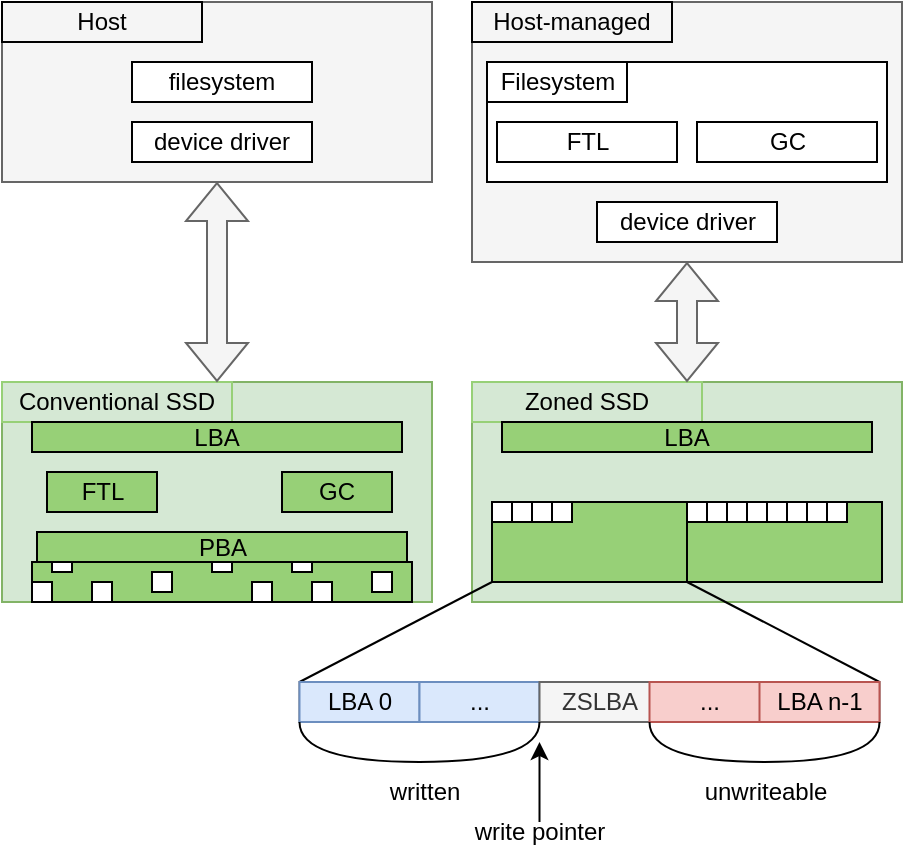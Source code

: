 <mxfile version="19.0.1" type="device"><diagram id="S2L_fBp9i6U7t1u01zK_" name="Page-1"><mxGraphModel dx="1394" dy="1118" grid="1" gridSize="10" guides="1" tooltips="1" connect="1" arrows="1" fold="1" page="1" pageScale="1" pageWidth="850" pageHeight="1100" math="0" shadow="0"><root><mxCell id="0"/><mxCell id="1" parent="0"/><mxCell id="EjdWtdPvNOqtLXStAPh2-137" value="" style="rounded=0;whiteSpace=wrap;html=1;fillColor=#f5f5f5;strokeColor=#666666;fontColor=#333333;" parent="1" vertex="1"><mxGeometry x="-535" y="670" width="215" height="130" as="geometry"/></mxCell><mxCell id="EjdWtdPvNOqtLXStAPh2-138" value="" style="rounded=0;whiteSpace=wrap;html=1;fillColor=#f5f5f5;strokeColor=#666666;fontColor=#333333;" parent="1" vertex="1"><mxGeometry x="-770" y="670" width="215" height="90" as="geometry"/></mxCell><mxCell id="EjdWtdPvNOqtLXStAPh2-139" value="" style="rounded=0;whiteSpace=wrap;html=1;fillColor=#d5e8d4;strokeColor=#82b366;" parent="1" vertex="1"><mxGeometry x="-770" y="860" width="215" height="110" as="geometry"/></mxCell><mxCell id="EjdWtdPvNOqtLXStAPh2-140" value="Host" style="text;html=1;fillColor=none;align=center;verticalAlign=middle;whiteSpace=wrap;rounded=0;strokeColor=#000000;" parent="1" vertex="1"><mxGeometry x="-770" y="670" width="100" height="20" as="geometry"/></mxCell><mxCell id="EjdWtdPvNOqtLXStAPh2-141" value="Conventional SSD" style="text;html=1;fillColor=none;align=center;verticalAlign=middle;whiteSpace=wrap;rounded=0;strokeColor=#97D077;" parent="1" vertex="1"><mxGeometry x="-770" y="860" width="115" height="20" as="geometry"/></mxCell><mxCell id="EjdWtdPvNOqtLXStAPh2-148" value="device driver" style="rounded=0;whiteSpace=wrap;html=1;" parent="1" vertex="1"><mxGeometry x="-705" y="730" width="90" height="20" as="geometry"/></mxCell><mxCell id="EjdWtdPvNOqtLXStAPh2-149" value="filesystem" style="rounded=0;whiteSpace=wrap;html=1;" parent="1" vertex="1"><mxGeometry x="-705" y="700" width="90" height="20" as="geometry"/></mxCell><mxCell id="EjdWtdPvNOqtLXStAPh2-150" value="" style="rounded=0;whiteSpace=wrap;html=1;fillColor=#d5e8d4;strokeColor=#82b366;" parent="1" vertex="1"><mxGeometry x="-535" y="860" width="215" height="110" as="geometry"/></mxCell><mxCell id="EjdWtdPvNOqtLXStAPh2-151" value="Host-managed" style="text;html=1;fillColor=none;align=center;verticalAlign=middle;whiteSpace=wrap;rounded=0;strokeColor=#000000;" parent="1" vertex="1"><mxGeometry x="-535" y="670" width="100" height="20" as="geometry"/></mxCell><mxCell id="EjdWtdPvNOqtLXStAPh2-152" value="Zoned SSD" style="text;html=1;fillColor=none;align=center;verticalAlign=middle;whiteSpace=wrap;rounded=0;strokeColor=#97D077;" parent="1" vertex="1"><mxGeometry x="-535" y="860" width="115" height="20" as="geometry"/></mxCell><mxCell id="EjdWtdPvNOqtLXStAPh2-153" value="device driver" style="rounded=0;whiteSpace=wrap;html=1;" parent="1" vertex="1"><mxGeometry x="-472.5" y="770" width="90" height="20" as="geometry"/></mxCell><mxCell id="EjdWtdPvNOqtLXStAPh2-154" value="" style="rounded=0;whiteSpace=wrap;html=1;" parent="1" vertex="1"><mxGeometry x="-527.5" y="700" width="200" height="60" as="geometry"/></mxCell><mxCell id="EjdWtdPvNOqtLXStAPh2-155" value="" style="group;fontSize=12;" parent="1" vertex="1" connectable="0"><mxGeometry x="-755" y="950" width="190" height="20" as="geometry"/></mxCell><mxCell id="EjdWtdPvNOqtLXStAPh2-156" value="" style="group" parent="EjdWtdPvNOqtLXStAPh2-155" vertex="1" connectable="0"><mxGeometry width="190" height="20" as="geometry"/></mxCell><mxCell id="EjdWtdPvNOqtLXStAPh2-157" value="" style="rounded=0;whiteSpace=wrap;html=1;fillColor=#97D077;" parent="EjdWtdPvNOqtLXStAPh2-156" vertex="1"><mxGeometry width="190" height="20" as="geometry"/></mxCell><mxCell id="STOOS7ufG0Gq4w9KHZ_a-60" value="" style="rounded=0;whiteSpace=wrap;html=1;" vertex="1" parent="EjdWtdPvNOqtLXStAPh2-156"><mxGeometry x="30" y="-15" width="10" height="10" as="geometry"/></mxCell><mxCell id="STOOS7ufG0Gq4w9KHZ_a-61" value="" style="rounded=0;whiteSpace=wrap;html=1;" vertex="1" parent="EjdWtdPvNOqtLXStAPh2-156"><mxGeometry x="40" y="-15" width="10" height="10" as="geometry"/></mxCell><mxCell id="STOOS7ufG0Gq4w9KHZ_a-62" value="" style="rounded=0;whiteSpace=wrap;html=1;" vertex="1" parent="EjdWtdPvNOqtLXStAPh2-156"><mxGeometry x="50" y="-15" width="10" height="10" as="geometry"/></mxCell><mxCell id="STOOS7ufG0Gq4w9KHZ_a-63" value="" style="rounded=0;whiteSpace=wrap;html=1;" vertex="1" parent="EjdWtdPvNOqtLXStAPh2-156"><mxGeometry x="10" y="-5" width="10" height="10" as="geometry"/></mxCell><mxCell id="STOOS7ufG0Gq4w9KHZ_a-64" value="" style="rounded=0;whiteSpace=wrap;html=1;" vertex="1" parent="EjdWtdPvNOqtLXStAPh2-156"><mxGeometry y="10" width="10" height="10" as="geometry"/></mxCell><mxCell id="STOOS7ufG0Gq4w9KHZ_a-65" value="" style="rounded=0;whiteSpace=wrap;html=1;" vertex="1" parent="EjdWtdPvNOqtLXStAPh2-156"><mxGeometry x="30" y="10" width="10" height="10" as="geometry"/></mxCell><mxCell id="STOOS7ufG0Gq4w9KHZ_a-66" value="" style="rounded=0;whiteSpace=wrap;html=1;" vertex="1" parent="EjdWtdPvNOqtLXStAPh2-156"><mxGeometry x="170" y="5" width="10" height="10" as="geometry"/></mxCell><mxCell id="STOOS7ufG0Gq4w9KHZ_a-67" value="" style="rounded=0;whiteSpace=wrap;html=1;" vertex="1" parent="EjdWtdPvNOqtLXStAPh2-156"><mxGeometry x="60" y="-15" width="10" height="10" as="geometry"/></mxCell><mxCell id="STOOS7ufG0Gq4w9KHZ_a-68" value="" style="rounded=0;whiteSpace=wrap;html=1;" vertex="1" parent="EjdWtdPvNOqtLXStAPh2-156"><mxGeometry x="90" y="-5" width="10" height="10" as="geometry"/></mxCell><mxCell id="STOOS7ufG0Gq4w9KHZ_a-69" value="" style="rounded=0;whiteSpace=wrap;html=1;" vertex="1" parent="EjdWtdPvNOqtLXStAPh2-156"><mxGeometry x="60" y="5" width="10" height="10" as="geometry"/></mxCell><mxCell id="STOOS7ufG0Gq4w9KHZ_a-70" value="" style="rounded=0;whiteSpace=wrap;html=1;" vertex="1" parent="EjdWtdPvNOqtLXStAPh2-156"><mxGeometry x="130" y="-5" width="10" height="10" as="geometry"/></mxCell><mxCell id="STOOS7ufG0Gq4w9KHZ_a-71" value="" style="rounded=0;whiteSpace=wrap;html=1;" vertex="1" parent="EjdWtdPvNOqtLXStAPh2-156"><mxGeometry x="140" y="10" width="10" height="10" as="geometry"/></mxCell><mxCell id="STOOS7ufG0Gq4w9KHZ_a-72" value="" style="rounded=0;whiteSpace=wrap;html=1;" vertex="1" parent="EjdWtdPvNOqtLXStAPh2-156"><mxGeometry x="110" y="10" width="10" height="10" as="geometry"/></mxCell><mxCell id="EjdWtdPvNOqtLXStAPh2-165" value="Filesystem" style="text;html=1;fillColor=none;align=center;verticalAlign=middle;whiteSpace=wrap;rounded=0;strokeColor=#000000;" parent="1" vertex="1"><mxGeometry x="-527.5" y="700" width="70" height="20" as="geometry"/></mxCell><mxCell id="EjdWtdPvNOqtLXStAPh2-167" value="GC" style="rounded=0;whiteSpace=wrap;html=1;" parent="1" vertex="1"><mxGeometry x="-422.5" y="730" width="90" height="20" as="geometry"/></mxCell><mxCell id="EjdWtdPvNOqtLXStAPh2-166" value="FTL" style="rounded=0;whiteSpace=wrap;html=1;" parent="1" vertex="1"><mxGeometry x="-522.5" y="730" width="90" height="20" as="geometry"/></mxCell><mxCell id="STOOS7ufG0Gq4w9KHZ_a-2" value="" style="group;fontSize=12;" vertex="1" connectable="0" parent="1"><mxGeometry x="-525" y="920" width="97.5" height="40" as="geometry"/></mxCell><mxCell id="STOOS7ufG0Gq4w9KHZ_a-4" value="" style="rounded=0;whiteSpace=wrap;html=1;fillColor=#97D077;" vertex="1" parent="STOOS7ufG0Gq4w9KHZ_a-2"><mxGeometry width="97.5" height="40" as="geometry"/></mxCell><mxCell id="STOOS7ufG0Gq4w9KHZ_a-47" value="" style="rounded=0;whiteSpace=wrap;html=1;" vertex="1" parent="STOOS7ufG0Gq4w9KHZ_a-2"><mxGeometry width="10" height="10" as="geometry"/></mxCell><mxCell id="STOOS7ufG0Gq4w9KHZ_a-48" value="" style="rounded=0;whiteSpace=wrap;html=1;" vertex="1" parent="STOOS7ufG0Gq4w9KHZ_a-2"><mxGeometry x="10" width="10" height="10" as="geometry"/></mxCell><mxCell id="STOOS7ufG0Gq4w9KHZ_a-49" value="" style="rounded=0;whiteSpace=wrap;html=1;" vertex="1" parent="STOOS7ufG0Gq4w9KHZ_a-2"><mxGeometry x="20" width="10" height="10" as="geometry"/></mxCell><mxCell id="STOOS7ufG0Gq4w9KHZ_a-50" value="" style="rounded=0;whiteSpace=wrap;html=1;" vertex="1" parent="STOOS7ufG0Gq4w9KHZ_a-2"><mxGeometry x="30" width="10" height="10" as="geometry"/></mxCell><mxCell id="STOOS7ufG0Gq4w9KHZ_a-41" value="LBA" style="rounded=0;whiteSpace=wrap;html=1;fillColor=#97D077;" vertex="1" parent="1"><mxGeometry x="-755" y="880" width="185" height="15" as="geometry"/></mxCell><mxCell id="EjdWtdPvNOqtLXStAPh2-147" value="GC" style="rounded=0;whiteSpace=wrap;html=1;fillColor=#97D077;" parent="1" vertex="1"><mxGeometry x="-630" y="905" width="55" height="20" as="geometry"/></mxCell><mxCell id="STOOS7ufG0Gq4w9KHZ_a-43" value="FTL" style="rounded=0;whiteSpace=wrap;html=1;fillColor=#97D077;" vertex="1" parent="1"><mxGeometry x="-747.5" y="905" width="55" height="20" as="geometry"/></mxCell><mxCell id="STOOS7ufG0Gq4w9KHZ_a-44" value="PBA" style="rounded=0;whiteSpace=wrap;html=1;fillColor=#97D077;" vertex="1" parent="1"><mxGeometry x="-752.5" y="935" width="185" height="15" as="geometry"/></mxCell><mxCell id="STOOS7ufG0Gq4w9KHZ_a-10" value="" style="group" vertex="1" connectable="0" parent="1"><mxGeometry x="-427.5" y="920" width="97.5" height="40" as="geometry"/></mxCell><mxCell id="STOOS7ufG0Gq4w9KHZ_a-11" value="" style="rounded=0;whiteSpace=wrap;html=1;fillColor=#97D077;" vertex="1" parent="STOOS7ufG0Gq4w9KHZ_a-10"><mxGeometry width="97.5" height="40" as="geometry"/></mxCell><mxCell id="STOOS7ufG0Gq4w9KHZ_a-51" value="" style="rounded=0;whiteSpace=wrap;html=1;" vertex="1" parent="STOOS7ufG0Gq4w9KHZ_a-10"><mxGeometry width="10" height="10" as="geometry"/></mxCell><mxCell id="STOOS7ufG0Gq4w9KHZ_a-52" value="" style="rounded=0;whiteSpace=wrap;html=1;" vertex="1" parent="STOOS7ufG0Gq4w9KHZ_a-10"><mxGeometry x="10" width="10" height="10" as="geometry"/></mxCell><mxCell id="STOOS7ufG0Gq4w9KHZ_a-53" value="" style="rounded=0;whiteSpace=wrap;html=1;" vertex="1" parent="STOOS7ufG0Gq4w9KHZ_a-10"><mxGeometry x="20" width="10" height="10" as="geometry"/></mxCell><mxCell id="STOOS7ufG0Gq4w9KHZ_a-54" value="" style="rounded=0;whiteSpace=wrap;html=1;" vertex="1" parent="STOOS7ufG0Gq4w9KHZ_a-10"><mxGeometry x="30" width="10" height="10" as="geometry"/></mxCell><mxCell id="STOOS7ufG0Gq4w9KHZ_a-55" value="" style="rounded=0;whiteSpace=wrap;html=1;" vertex="1" parent="STOOS7ufG0Gq4w9KHZ_a-10"><mxGeometry x="40" width="10" height="10" as="geometry"/></mxCell><mxCell id="STOOS7ufG0Gq4w9KHZ_a-56" value="" style="rounded=0;whiteSpace=wrap;html=1;" vertex="1" parent="STOOS7ufG0Gq4w9KHZ_a-10"><mxGeometry x="50" width="10" height="10" as="geometry"/></mxCell><mxCell id="STOOS7ufG0Gq4w9KHZ_a-57" value="" style="rounded=0;whiteSpace=wrap;html=1;" vertex="1" parent="STOOS7ufG0Gq4w9KHZ_a-10"><mxGeometry x="60" width="10" height="10" as="geometry"/></mxCell><mxCell id="STOOS7ufG0Gq4w9KHZ_a-58" value="" style="rounded=0;whiteSpace=wrap;html=1;" vertex="1" parent="STOOS7ufG0Gq4w9KHZ_a-10"><mxGeometry x="70" width="10" height="10" as="geometry"/></mxCell><mxCell id="STOOS7ufG0Gq4w9KHZ_a-59" value="LBA" style="rounded=0;whiteSpace=wrap;html=1;fillColor=#97D077;" vertex="1" parent="1"><mxGeometry x="-520" y="880" width="185" height="15" as="geometry"/></mxCell><mxCell id="STOOS7ufG0Gq4w9KHZ_a-73" value="" style="shape=flexArrow;endArrow=classic;startArrow=classic;html=1;rounded=0;entryX=0.5;entryY=1;entryDx=0;entryDy=0;exitX=0.5;exitY=0;exitDx=0;exitDy=0;fillColor=#f5f5f5;strokeColor=#666666;" edge="1" parent="1" source="EjdWtdPvNOqtLXStAPh2-139" target="EjdWtdPvNOqtLXStAPh2-138"><mxGeometry width="100" height="100" relative="1" as="geometry"><mxPoint x="-660" y="860" as="sourcePoint"/><mxPoint x="-590" y="800" as="targetPoint"/></mxGeometry></mxCell><mxCell id="STOOS7ufG0Gq4w9KHZ_a-74" value="" style="shape=flexArrow;endArrow=classic;startArrow=classic;html=1;rounded=0;entryX=0.5;entryY=1;entryDx=0;entryDy=0;exitX=0.5;exitY=0;exitDx=0;exitDy=0;fillColor=#f5f5f5;strokeColor=#666666;" edge="1" parent="1" source="EjdWtdPvNOqtLXStAPh2-150" target="EjdWtdPvNOqtLXStAPh2-137"><mxGeometry width="100" height="100" relative="1" as="geometry"><mxPoint x="-652.5" y="870" as="sourcePoint"/><mxPoint x="-652.5" y="790" as="targetPoint"/></mxGeometry></mxCell><mxCell id="STOOS7ufG0Gq4w9KHZ_a-111" value="" style="rounded=0;whiteSpace=wrap;html=1;fillColor=#f5f5f5;strokeColor=#666666;fontColor=#333333;" vertex="1" parent="1"><mxGeometry x="-621.25" y="1010" width="290" height="20" as="geometry"/></mxCell><mxCell id="STOOS7ufG0Gq4w9KHZ_a-112" value="" style="endArrow=none;html=1;rounded=0;entryX=0;entryY=1;entryDx=0;entryDy=0;exitX=0;exitY=0;exitDx=0;exitDy=0;" edge="1" parent="1" source="STOOS7ufG0Gq4w9KHZ_a-111" target="STOOS7ufG0Gq4w9KHZ_a-4"><mxGeometry width="50" height="50" relative="1" as="geometry"><mxPoint x="-601.25" y="990" as="sourcePoint"/><mxPoint x="-526.25" y="960" as="targetPoint"/></mxGeometry></mxCell><mxCell id="STOOS7ufG0Gq4w9KHZ_a-113" value="" style="endArrow=none;html=1;rounded=0;exitX=1;exitY=0;exitDx=0;exitDy=0;entryX=0;entryY=1;entryDx=0;entryDy=0;" edge="1" parent="1" source="STOOS7ufG0Gq4w9KHZ_a-111" target="STOOS7ufG0Gq4w9KHZ_a-11"><mxGeometry width="50" height="50" relative="1" as="geometry"><mxPoint x="-561.25" y="1010" as="sourcePoint"/><mxPoint x="-430" y="960" as="targetPoint"/></mxGeometry></mxCell><mxCell id="STOOS7ufG0Gq4w9KHZ_a-114" value="LBA 0" style="rounded=0;whiteSpace=wrap;html=1;fillColor=#dae8fc;strokeColor=#6c8ebf;gradientColor=none;" vertex="1" parent="1"><mxGeometry x="-621.25" y="1010" width="60" height="20" as="geometry"/></mxCell><mxCell id="STOOS7ufG0Gq4w9KHZ_a-115" value="..." style="rounded=0;whiteSpace=wrap;html=1;fillColor=#dae8fc;strokeColor=#6c8ebf;gradientColor=none;" vertex="1" parent="1"><mxGeometry x="-561.25" y="1010" width="60" height="20" as="geometry"/></mxCell><mxCell id="STOOS7ufG0Gq4w9KHZ_a-116" value="ZSLBA" style="rounded=0;whiteSpace=wrap;html=1;fillColor=#f5f5f5;strokeColor=#666666;fontColor=#333333;" vertex="1" parent="1"><mxGeometry x="-501.25" y="1010" width="60" height="20" as="geometry"/></mxCell><mxCell id="STOOS7ufG0Gq4w9KHZ_a-117" value="..." style="rounded=0;whiteSpace=wrap;html=1;fillColor=#f8cecc;strokeColor=#b85450;" vertex="1" parent="1"><mxGeometry x="-446.25" y="1010" width="60" height="20" as="geometry"/></mxCell><mxCell id="STOOS7ufG0Gq4w9KHZ_a-118" value="LBA n-1" style="rounded=0;whiteSpace=wrap;html=1;fillColor=#f8cecc;strokeColor=#b85450;" vertex="1" parent="1"><mxGeometry x="-391.25" y="1010" width="60" height="20" as="geometry"/></mxCell><mxCell id="STOOS7ufG0Gq4w9KHZ_a-119" value="" style="curved=1;endArrow=none;html=1;rounded=0;entryX=0;entryY=1;entryDx=0;entryDy=0;exitX=1;exitY=1;exitDx=0;exitDy=0;endFill=0;" edge="1" parent="1" source="STOOS7ufG0Gq4w9KHZ_a-118" target="STOOS7ufG0Gq4w9KHZ_a-117"><mxGeometry width="50" height="50" relative="1" as="geometry"><mxPoint x="-521.25" y="1090" as="sourcePoint"/><mxPoint x="-471.25" y="1040" as="targetPoint"/><Array as="points"><mxPoint x="-331.25" y="1050"/><mxPoint x="-446.25" y="1050"/></Array></mxGeometry></mxCell><mxCell id="STOOS7ufG0Gq4w9KHZ_a-120" value="unwriteable" style="text;html=1;strokeColor=none;fillColor=none;align=center;verticalAlign=middle;whiteSpace=wrap;rounded=0;" vertex="1" parent="1"><mxGeometry x="-418.25" y="1060" width="60" height="10" as="geometry"/></mxCell><mxCell id="STOOS7ufG0Gq4w9KHZ_a-121" value="" style="curved=1;endArrow=none;html=1;rounded=0;entryX=0;entryY=1;entryDx=0;entryDy=0;exitX=1;exitY=1;exitDx=0;exitDy=0;endFill=0;" edge="1" parent="1" target="STOOS7ufG0Gq4w9KHZ_a-114"><mxGeometry width="50" height="50" relative="1" as="geometry"><mxPoint x="-501.25" y="1030" as="sourcePoint"/><mxPoint x="-616.25" y="1030" as="targetPoint"/><Array as="points"><mxPoint x="-501.25" y="1050"/><mxPoint x="-621.25" y="1050"/></Array></mxGeometry></mxCell><mxCell id="STOOS7ufG0Gq4w9KHZ_a-122" value="written" style="text;html=1;strokeColor=none;fillColor=none;align=center;verticalAlign=middle;whiteSpace=wrap;rounded=0;" vertex="1" parent="1"><mxGeometry x="-586.25" y="1060" width="55" height="10" as="geometry"/></mxCell><mxCell id="STOOS7ufG0Gq4w9KHZ_a-123" value="" style="endArrow=classic;html=1;rounded=0;exitX=0.5;exitY=0;exitDx=0;exitDy=0;" edge="1" parent="1" source="STOOS7ufG0Gq4w9KHZ_a-124"><mxGeometry width="50" height="50" relative="1" as="geometry"><mxPoint x="-501.25" y="1070" as="sourcePoint"/><mxPoint x="-501.25" y="1040" as="targetPoint"/></mxGeometry></mxCell><mxCell id="STOOS7ufG0Gq4w9KHZ_a-124" value="write pointer" style="text;html=1;strokeColor=none;fillColor=none;align=center;verticalAlign=middle;whiteSpace=wrap;rounded=0;" vertex="1" parent="1"><mxGeometry x="-541.25" y="1080" width="80" height="10" as="geometry"/></mxCell></root></mxGraphModel></diagram></mxfile>